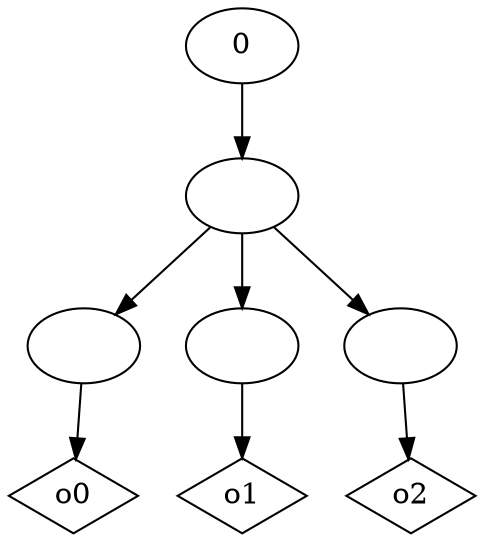 digraph G {
n0 [label="0"];
n1 [label=""];
n2 [label=""];
n3 [label=""];
n4 [label=""];
n5 [label="o0",shape="diamond"];
n6 [label="o1",shape="diamond"];
n7 [label="o2",shape="diamond"];
n0 -> n1
n1 -> n2
n1 -> n3
n1 -> n4
n2 -> n5
n3 -> n6
n4 -> n7
}